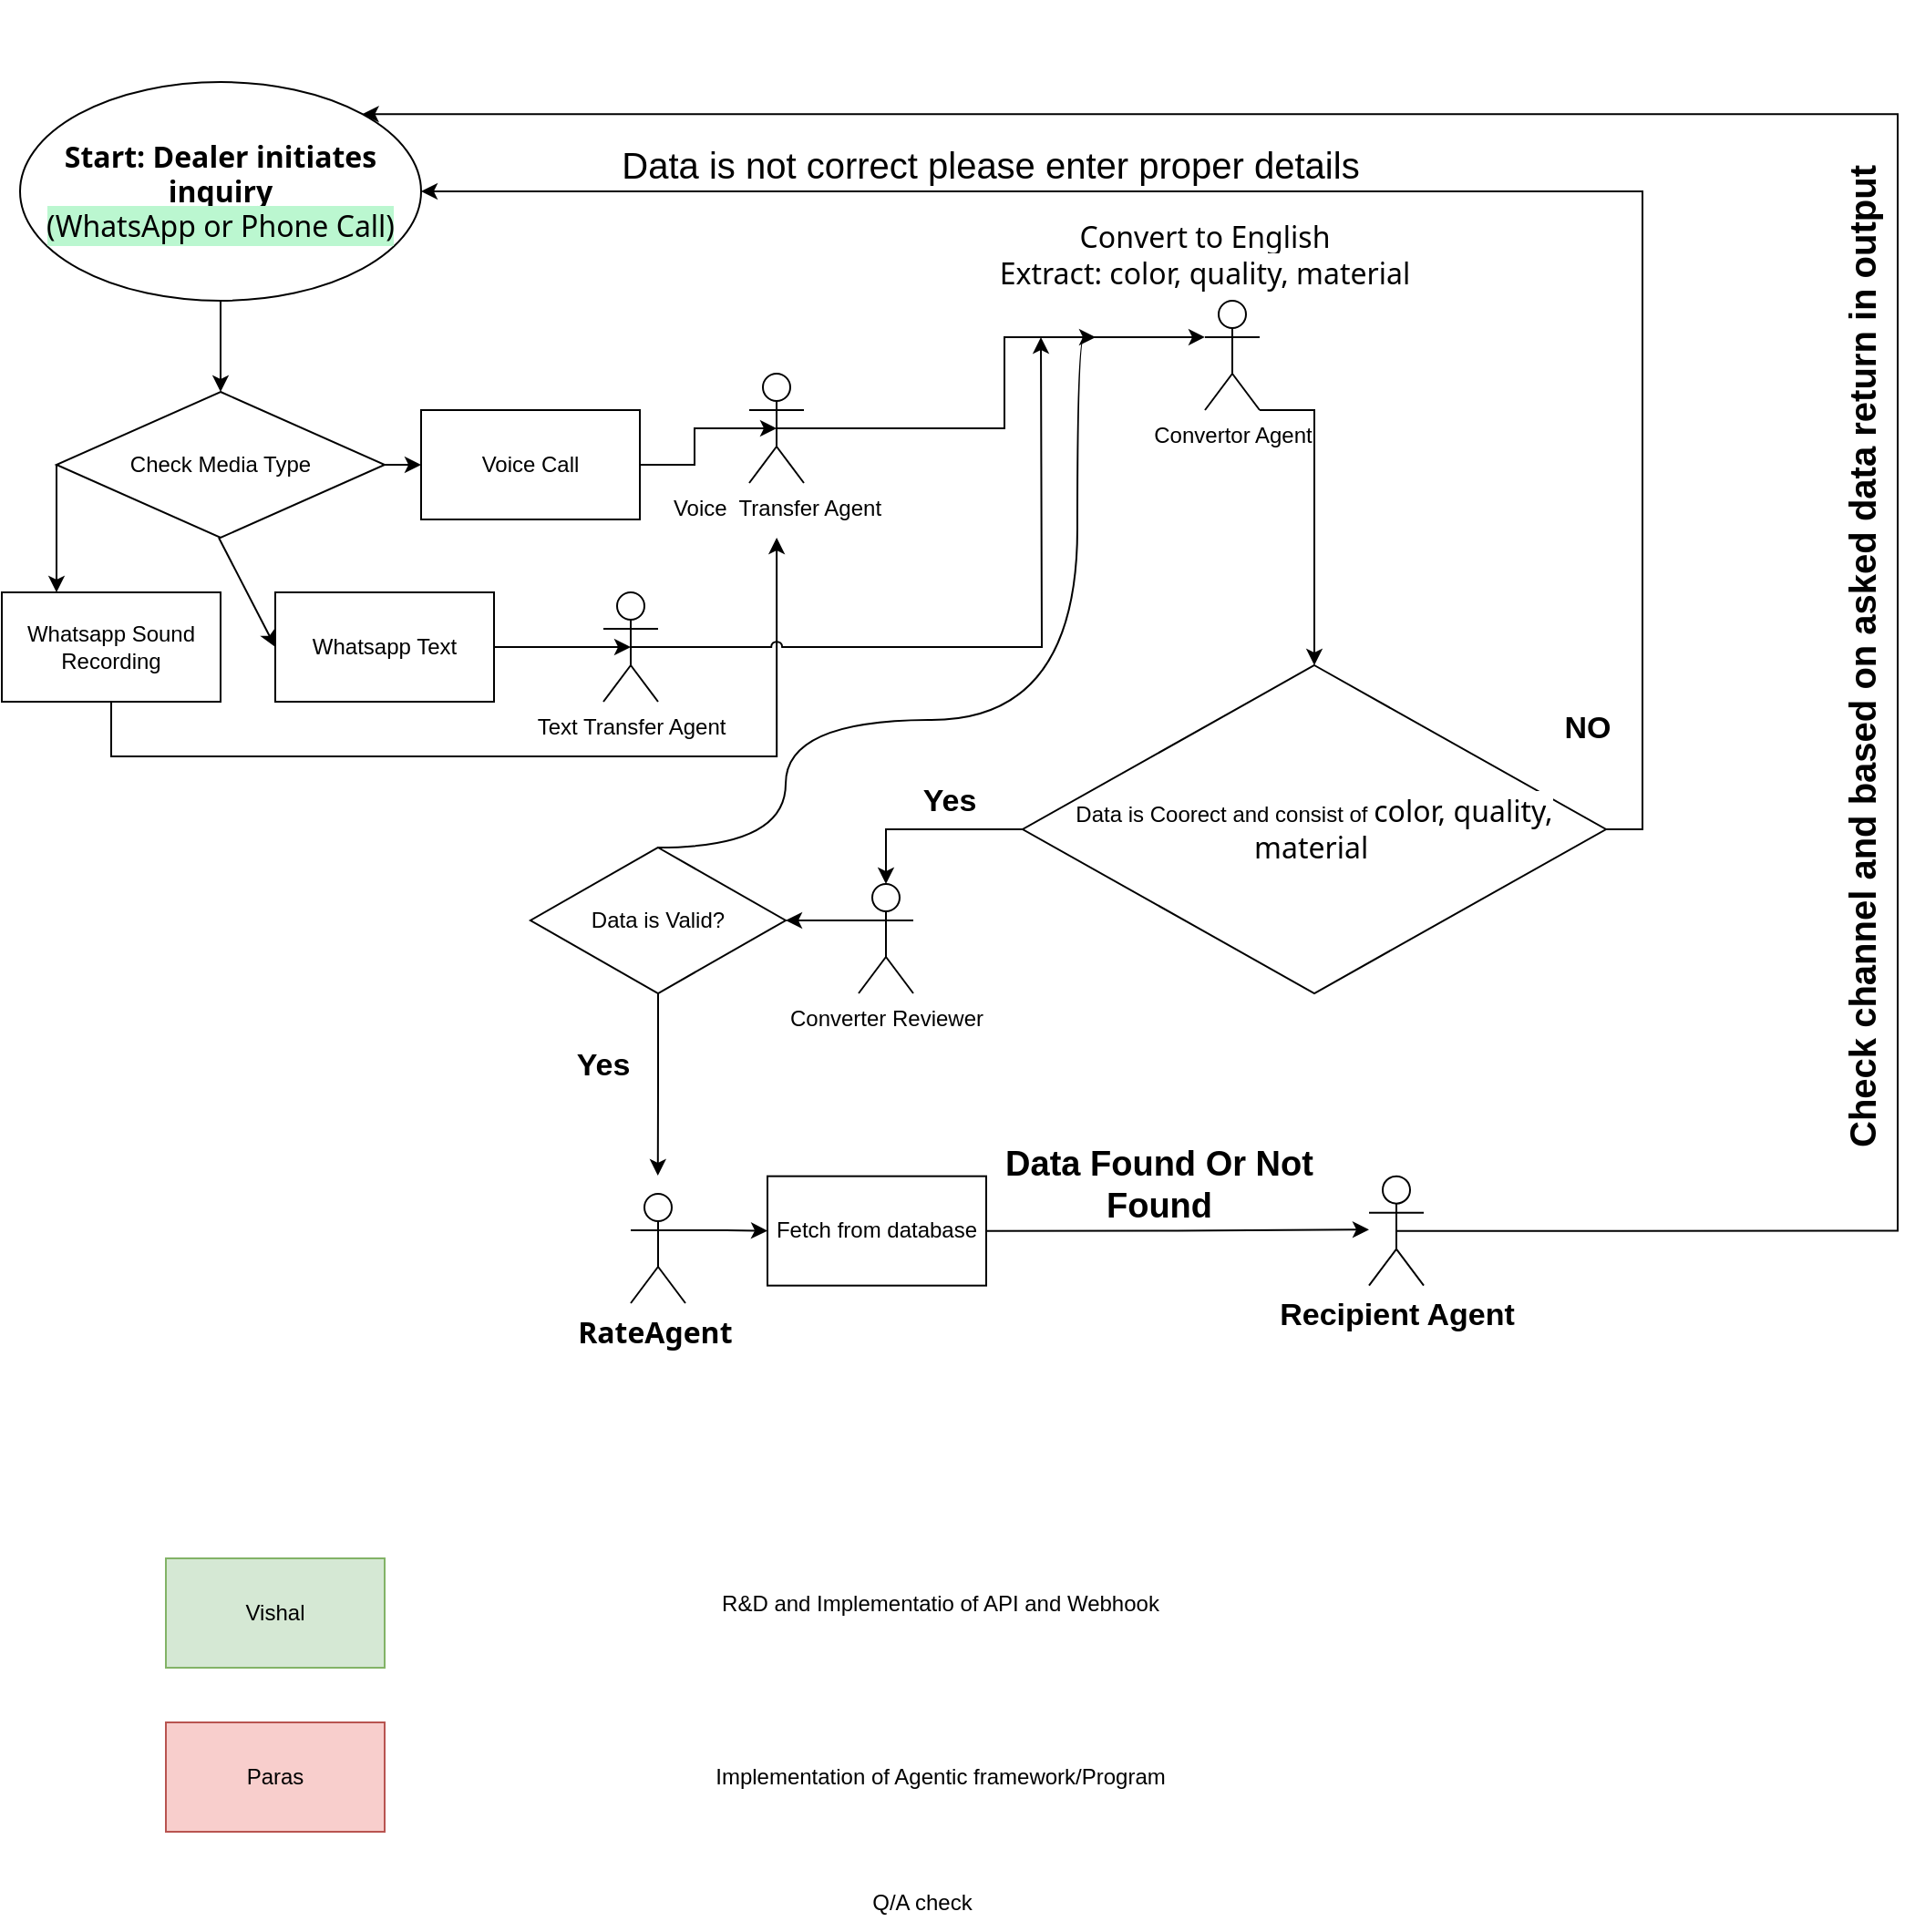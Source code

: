 <mxfile version="26.2.14">
  <diagram name="Page-1" id="h33jjdInylf1GJhCUGJG">
    <mxGraphModel dx="983" dy="1636" grid="1" gridSize="10" guides="1" tooltips="1" connect="1" arrows="1" fold="1" page="1" pageScale="1" pageWidth="850" pageHeight="1100" math="0" shadow="0">
      <root>
        <mxCell id="0" />
        <mxCell id="1" parent="0" />
        <mxCell id="HXSTVyQuS4wlSjk6VZ7_-23" style="edgeStyle=orthogonalEdgeStyle;rounded=0;orthogonalLoop=1;jettySize=auto;html=1;exitX=0.5;exitY=1;exitDx=0;exitDy=0;jumpStyle=arc;" parent="1" source="HXSTVyQuS4wlSjk6VZ7_-5" edge="1">
          <mxGeometry relative="1" as="geometry">
            <mxPoint x="60" y="380" as="sourcePoint" />
            <mxPoint x="425.059" y="260" as="targetPoint" />
            <Array as="points">
              <mxPoint x="60" y="380" />
              <mxPoint x="425" y="380" />
            </Array>
          </mxGeometry>
        </mxCell>
        <mxCell id="HXSTVyQuS4wlSjk6VZ7_-1" value="&lt;span style=&quot;--tw-border-spacing-x: 0; --tw-border-spacing-y: 0; --tw-translate-x: 0; --tw-translate-y: 0; --tw-rotate: 0; --tw-skew-x: 0; --tw-skew-y: 0; --tw-scale-x: 1; --tw-scale-y: 1; --tw-pan-x: ; --tw-pan-y: ; --tw-pinch-zoom: ; --tw-scroll-snap-strictness: proximity; --tw-gradient-from-position: ; --tw-gradient-via-position: ; --tw-gradient-to-position: ; --tw-ordinal: ; --tw-slashed-zero: ; --tw-numeric-figure: ; --tw-numeric-spacing: ; --tw-numeric-fraction: ; --tw-ring-inset: ; --tw-ring-offset-width: 0px; --tw-ring-offset-color: #fff; --tw-ring-color: rgb(59 130 246 / 0.5); --tw-ring-offset-shadow: 0 0 #0000; --tw-ring-shadow: 0 0 #0000; --tw-shadow: 0 0 #0000; --tw-shadow-colored: 0 0 #0000; --tw-blur: ; --tw-brightness: ; --tw-contrast: ; --tw-grayscale: ; --tw-hue-rotate: ; --tw-invert: ; --tw-saturate: ; --tw-sepia: ; --tw-drop-shadow: ; --tw-backdrop-blur: ; --tw-backdrop-brightness: ; --tw-backdrop-contrast: ; --tw-backdrop-grayscale: ; --tw-backdrop-hue-rotate: ; --tw-backdrop-invert: ; --tw-backdrop-opacity: ; --tw-backdrop-saturate: ; --tw-backdrop-sepia: ; --tw-contain-size: ; --tw-contain-layout: ; --tw-contain-paint: ; --tw-contain-style: ; box-sizing: border-box; border-width: 0px; border-style: solid; border-color: rgb(229, 231, 235); font-weight: bolder; font-family: ui-sans-serif, system-ui, sans-serif, &amp;quot;Apple Color Emoji&amp;quot;, &amp;quot;Segoe UI Emoji&amp;quot;, &amp;quot;Segoe UI Symbol&amp;quot;, &amp;quot;Noto Color Emoji&amp;quot;; font-size: medium;&quot;&gt;Start: Dealer initiates inquiry&lt;/span&gt;&lt;br style=&quot;--tw-border-spacing-x: 0; --tw-border-spacing-y: 0; --tw-translate-x: 0; --tw-translate-y: 0; --tw-rotate: 0; --tw-skew-x: 0; --tw-skew-y: 0; --tw-scale-x: 1; --tw-scale-y: 1; --tw-pan-x: ; --tw-pan-y: ; --tw-pinch-zoom: ; --tw-scroll-snap-strictness: proximity; --tw-gradient-from-position: ; --tw-gradient-via-position: ; --tw-gradient-to-position: ; --tw-ordinal: ; --tw-slashed-zero: ; --tw-numeric-figure: ; --tw-numeric-spacing: ; --tw-numeric-fraction: ; --tw-ring-inset: ; --tw-ring-offset-width: 0px; --tw-ring-offset-color: #fff; --tw-ring-color: rgb(59 130 246 / 0.5); --tw-ring-offset-shadow: 0 0 #0000; --tw-ring-shadow: 0 0 #0000; --tw-shadow: 0 0 #0000; --tw-shadow-colored: 0 0 #0000; --tw-blur: ; --tw-brightness: ; --tw-contrast: ; --tw-grayscale: ; --tw-hue-rotate: ; --tw-invert: ; --tw-saturate: ; --tw-sepia: ; --tw-drop-shadow: ; --tw-backdrop-blur: ; --tw-backdrop-brightness: ; --tw-backdrop-contrast: ; --tw-backdrop-grayscale: ; --tw-backdrop-hue-rotate: ; --tw-backdrop-invert: ; --tw-backdrop-opacity: ; --tw-backdrop-saturate: ; --tw-backdrop-sepia: ; --tw-contain-size: ; --tw-contain-layout: ; --tw-contain-paint: ; --tw-contain-style: ; box-sizing: border-box; border-width: 0px; border-style: solid; border-color: rgb(229, 231, 235); font-family: ui-sans-serif, system-ui, sans-serif, &amp;quot;Apple Color Emoji&amp;quot;, &amp;quot;Segoe UI Emoji&amp;quot;, &amp;quot;Segoe UI Symbol&amp;quot;, &amp;quot;Noto Color Emoji&amp;quot;; font-size: medium;&quot;&gt;&lt;span style=&quot;font-family: ui-sans-serif, system-ui, sans-serif, &amp;quot;Apple Color Emoji&amp;quot;, &amp;quot;Segoe UI Emoji&amp;quot;, &amp;quot;Segoe UI Symbol&amp;quot;, &amp;quot;Noto Color Emoji&amp;quot;; font-size: medium; background-color: rgb(187, 247, 208);&quot;&gt;(WhatsApp or Phone Call)&lt;/span&gt;" style="ellipse;whiteSpace=wrap;html=1;" parent="1" vertex="1">
          <mxGeometry x="10" y="10" width="220" height="120" as="geometry" />
        </mxCell>
        <mxCell id="HXSTVyQuS4wlSjk6VZ7_-3" value="" style="endArrow=classic;html=1;rounded=0;exitX=0.5;exitY=1;exitDx=0;exitDy=0;" parent="1" source="HXSTVyQuS4wlSjk6VZ7_-1" edge="1">
          <mxGeometry width="50" height="50" relative="1" as="geometry">
            <mxPoint x="400" y="290" as="sourcePoint" />
            <mxPoint x="120" y="180" as="targetPoint" />
          </mxGeometry>
        </mxCell>
        <mxCell id="HXSTVyQuS4wlSjk6VZ7_-4" value="Check Media Type" style="rhombus;whiteSpace=wrap;html=1;" parent="1" vertex="1">
          <mxGeometry x="30" y="180" width="180" height="80" as="geometry" />
        </mxCell>
        <mxCell id="HXSTVyQuS4wlSjk6VZ7_-5" value="Whatsapp Sound Recording" style="rounded=0;whiteSpace=wrap;html=1;" parent="1" vertex="1">
          <mxGeometry y="290" width="120" height="60" as="geometry" />
        </mxCell>
        <mxCell id="HXSTVyQuS4wlSjk6VZ7_-6" value="" style="endArrow=classic;html=1;rounded=0;exitX=0;exitY=0.5;exitDx=0;exitDy=0;entryX=0.25;entryY=0;entryDx=0;entryDy=0;" parent="1" source="HXSTVyQuS4wlSjk6VZ7_-4" target="HXSTVyQuS4wlSjk6VZ7_-5" edge="1">
          <mxGeometry width="50" height="50" relative="1" as="geometry">
            <mxPoint x="400" y="250" as="sourcePoint" />
            <mxPoint x="450" y="200" as="targetPoint" />
          </mxGeometry>
        </mxCell>
        <mxCell id="HXSTVyQuS4wlSjk6VZ7_-7" value="Whatsapp Text" style="rounded=0;whiteSpace=wrap;html=1;" parent="1" vertex="1">
          <mxGeometry x="150" y="290" width="120" height="60" as="geometry" />
        </mxCell>
        <mxCell id="HXSTVyQuS4wlSjk6VZ7_-8" value="" style="endArrow=classic;html=1;rounded=0;exitX=0;exitY=0.5;exitDx=0;exitDy=0;entryX=0;entryY=0.5;entryDx=0;entryDy=0;" parent="1" target="HXSTVyQuS4wlSjk6VZ7_-7" edge="1">
          <mxGeometry width="50" height="50" relative="1" as="geometry">
            <mxPoint x="119" y="260" as="sourcePoint" />
            <mxPoint x="119" y="330" as="targetPoint" />
          </mxGeometry>
        </mxCell>
        <mxCell id="HXSTVyQuS4wlSjk6VZ7_-9" value="Voice Call" style="rounded=0;whiteSpace=wrap;html=1;" parent="1" vertex="1">
          <mxGeometry x="230" y="190" width="120" height="60" as="geometry" />
        </mxCell>
        <mxCell id="HXSTVyQuS4wlSjk6VZ7_-10" value="" style="endArrow=classic;html=1;rounded=0;exitX=1;exitY=0.5;exitDx=0;exitDy=0;entryX=0;entryY=0.5;entryDx=0;entryDy=0;" parent="1" source="HXSTVyQuS4wlSjk6VZ7_-4" target="HXSTVyQuS4wlSjk6VZ7_-9" edge="1">
          <mxGeometry width="50" height="50" relative="1" as="geometry">
            <mxPoint x="129" y="270" as="sourcePoint" />
            <mxPoint x="160" y="330" as="targetPoint" />
          </mxGeometry>
        </mxCell>
        <mxCell id="HXSTVyQuS4wlSjk6VZ7_-15" style="edgeStyle=orthogonalEdgeStyle;rounded=0;orthogonalLoop=1;jettySize=auto;html=1;exitX=1;exitY=0.5;exitDx=0;exitDy=0;entryX=0.5;entryY=0.5;entryDx=0;entryDy=0;entryPerimeter=0;" parent="1" source="HXSTVyQuS4wlSjk6VZ7_-9" target="HXSTVyQuS4wlSjk6VZ7_-11" edge="1">
          <mxGeometry relative="1" as="geometry" />
        </mxCell>
        <mxCell id="HXSTVyQuS4wlSjk6VZ7_-25" style="edgeStyle=orthogonalEdgeStyle;rounded=0;orthogonalLoop=1;jettySize=auto;html=1;exitX=0.5;exitY=0.5;exitDx=0;exitDy=0;exitPerimeter=0;entryX=0;entryY=0.333;entryDx=0;entryDy=0;entryPerimeter=0;" parent="1" source="HXSTVyQuS4wlSjk6VZ7_-11" target="HXSTVyQuS4wlSjk6VZ7_-39" edge="1">
          <mxGeometry relative="1" as="geometry" />
        </mxCell>
        <mxCell id="HXSTVyQuS4wlSjk6VZ7_-11" value="Voice&amp;nbsp; Transfer Agent" style="shape=umlActor;verticalLabelPosition=bottom;verticalAlign=top;html=1;outlineConnect=0;" parent="1" vertex="1">
          <mxGeometry x="410" y="170" width="30" height="60" as="geometry" />
        </mxCell>
        <mxCell id="HXSTVyQuS4wlSjk6VZ7_-22" style="edgeStyle=orthogonalEdgeStyle;rounded=0;orthogonalLoop=1;jettySize=auto;html=1;exitX=1;exitY=0.5;exitDx=0;exitDy=0;entryX=0.5;entryY=0.5;entryDx=0;entryDy=0;entryPerimeter=0;" parent="1" source="HXSTVyQuS4wlSjk6VZ7_-7" target="HXSTVyQuS4wlSjk6VZ7_-17" edge="1">
          <mxGeometry relative="1" as="geometry" />
        </mxCell>
        <mxCell id="HXSTVyQuS4wlSjk6VZ7_-27" style="edgeStyle=orthogonalEdgeStyle;rounded=0;orthogonalLoop=1;jettySize=auto;html=1;exitX=0.5;exitY=0.5;exitDx=0;exitDy=0;exitPerimeter=0;jumpStyle=arc;" parent="1" source="HXSTVyQuS4wlSjk6VZ7_-17" edge="1">
          <mxGeometry relative="1" as="geometry">
            <mxPoint x="570" y="150" as="targetPoint" />
          </mxGeometry>
        </mxCell>
        <mxCell id="HXSTVyQuS4wlSjk6VZ7_-17" value="Text Transfer Agent" style="shape=umlActor;verticalLabelPosition=bottom;verticalAlign=top;html=1;outlineConnect=0;" parent="1" vertex="1">
          <mxGeometry x="330" y="290" width="30" height="60" as="geometry" />
        </mxCell>
        <mxCell id="HXSTVyQuS4wlSjk6VZ7_-31" style="edgeStyle=orthogonalEdgeStyle;rounded=0;orthogonalLoop=1;jettySize=auto;html=1;exitX=1;exitY=0.5;exitDx=0;exitDy=0;entryX=1;entryY=0.5;entryDx=0;entryDy=0;" parent="1" source="HXSTVyQuS4wlSjk6VZ7_-28" target="HXSTVyQuS4wlSjk6VZ7_-1" edge="1">
          <mxGeometry relative="1" as="geometry" />
        </mxCell>
        <mxCell id="HXSTVyQuS4wlSjk6VZ7_-28" value="Data is Coorect and consist of&amp;nbsp;&lt;span style=&quot;font-family: ui-sans-serif, system-ui, sans-serif, &amp;quot;Apple Color Emoji&amp;quot;, &amp;quot;Segoe UI Emoji&amp;quot;, &amp;quot;Segoe UI Symbol&amp;quot;, &amp;quot;Noto Color Emoji&amp;quot;; font-size: medium; text-align: start; background-color: rgb(255, 255, 255);&quot;&gt;color, quality, material&lt;/span&gt;&amp;nbsp;" style="rhombus;whiteSpace=wrap;html=1;" parent="1" vertex="1">
          <mxGeometry x="560" y="330" width="320" height="180" as="geometry" />
        </mxCell>
        <mxCell id="HXSTVyQuS4wlSjk6VZ7_-33" value="&lt;font style=&quot;font-size: 20px;&quot;&gt;Data is not correct please enter proper details&lt;/font&gt;" style="text;html=1;align=center;verticalAlign=middle;whiteSpace=wrap;rounded=0;" parent="1" vertex="1">
          <mxGeometry x="310" y="40" width="465" height="30" as="geometry" />
        </mxCell>
        <mxCell id="HXSTVyQuS4wlSjk6VZ7_-46" style="edgeStyle=orthogonalEdgeStyle;rounded=0;orthogonalLoop=1;jettySize=auto;html=1;exitX=0;exitY=0.333;exitDx=0;exitDy=0;exitPerimeter=0;entryX=1;entryY=0.5;entryDx=0;entryDy=0;" parent="1" source="HXSTVyQuS4wlSjk6VZ7_-35" target="HXSTVyQuS4wlSjk6VZ7_-45" edge="1">
          <mxGeometry relative="1" as="geometry" />
        </mxCell>
        <mxCell id="HXSTVyQuS4wlSjk6VZ7_-35" value="Converter Reviewer" style="shape=umlActor;verticalLabelPosition=bottom;verticalAlign=top;html=1;outlineConnect=0;" parent="1" vertex="1">
          <mxGeometry x="470" y="450" width="30" height="60" as="geometry" />
        </mxCell>
        <mxCell id="HXSTVyQuS4wlSjk6VZ7_-36" style="edgeStyle=orthogonalEdgeStyle;rounded=0;orthogonalLoop=1;jettySize=auto;html=1;exitX=0;exitY=0.5;exitDx=0;exitDy=0;entryX=0.5;entryY=0;entryDx=0;entryDy=0;entryPerimeter=0;" parent="1" source="HXSTVyQuS4wlSjk6VZ7_-28" target="HXSTVyQuS4wlSjk6VZ7_-35" edge="1">
          <mxGeometry relative="1" as="geometry" />
        </mxCell>
        <mxCell id="HXSTVyQuS4wlSjk6VZ7_-43" style="edgeStyle=orthogonalEdgeStyle;rounded=0;orthogonalLoop=1;jettySize=auto;html=1;exitX=1;exitY=1;exitDx=0;exitDy=0;exitPerimeter=0;" parent="1" source="HXSTVyQuS4wlSjk6VZ7_-39" target="HXSTVyQuS4wlSjk6VZ7_-28" edge="1">
          <mxGeometry relative="1" as="geometry">
            <Array as="points">
              <mxPoint x="720" y="190" />
            </Array>
          </mxGeometry>
        </mxCell>
        <mxCell id="HXSTVyQuS4wlSjk6VZ7_-39" value="Convertor Agent" style="shape=umlActor;verticalLabelPosition=bottom;verticalAlign=top;html=1;outlineConnect=0;" parent="1" vertex="1">
          <mxGeometry x="660" y="130" width="30" height="60" as="geometry" />
        </mxCell>
        <mxCell id="HXSTVyQuS4wlSjk6VZ7_-44" value="&lt;span style=&quot;font-family: ui-sans-serif, system-ui, sans-serif, &amp;quot;Apple Color Emoji&amp;quot;, &amp;quot;Segoe UI Emoji&amp;quot;, &amp;quot;Segoe UI Symbol&amp;quot;, &amp;quot;Noto Color Emoji&amp;quot;; font-size: medium; text-align: start; background-color: rgb(255, 255, 255);&quot;&gt;Convert to English&lt;br&gt;&lt;/span&gt;&lt;span style=&quot;font-family: ui-sans-serif, system-ui, sans-serif, &amp;quot;Apple Color Emoji&amp;quot;, &amp;quot;Segoe UI Emoji&amp;quot;, &amp;quot;Segoe UI Symbol&amp;quot;, &amp;quot;Noto Color Emoji&amp;quot;; font-size: medium; text-align: start; background-color: rgb(255, 255, 255);&quot;&gt;Extract: color, quality, material&lt;/span&gt;" style="text;html=1;align=center;verticalAlign=middle;whiteSpace=wrap;rounded=0;" parent="1" vertex="1">
          <mxGeometry x="500" y="90" width="320" height="30" as="geometry" />
        </mxCell>
        <mxCell id="HXSTVyQuS4wlSjk6VZ7_-49" style="edgeStyle=orthogonalEdgeStyle;rounded=0;orthogonalLoop=1;jettySize=auto;html=1;exitX=0.5;exitY=1;exitDx=0;exitDy=0;" parent="1" source="HXSTVyQuS4wlSjk6VZ7_-45" edge="1">
          <mxGeometry relative="1" as="geometry">
            <mxPoint x="359.882" y="610" as="targetPoint" />
          </mxGeometry>
        </mxCell>
        <mxCell id="HXSTVyQuS4wlSjk6VZ7_-66" style="edgeStyle=orthogonalEdgeStyle;rounded=0;orthogonalLoop=1;jettySize=auto;html=1;curved=1;exitX=0.5;exitY=0;exitDx=0;exitDy=0;" parent="1" source="HXSTVyQuS4wlSjk6VZ7_-45" edge="1">
          <mxGeometry relative="1" as="geometry">
            <mxPoint x="600" y="150" as="targetPoint" />
            <Array as="points">
              <mxPoint x="430" y="430" />
              <mxPoint x="430" y="360" />
              <mxPoint x="590" y="360" />
              <mxPoint x="590" y="150" />
            </Array>
          </mxGeometry>
        </mxCell>
        <mxCell id="HXSTVyQuS4wlSjk6VZ7_-45" value="Data is Valid?" style="rhombus;whiteSpace=wrap;html=1;" parent="1" vertex="1">
          <mxGeometry x="290" y="430" width="140" height="80" as="geometry" />
        </mxCell>
        <mxCell id="HXSTVyQuS4wlSjk6VZ7_-48" value="&lt;b&gt;&lt;font style=&quot;font-size: 17px;&quot;&gt;NO&lt;/font&gt;&lt;/b&gt;" style="text;html=1;align=center;verticalAlign=middle;whiteSpace=wrap;rounded=0;" parent="1" vertex="1">
          <mxGeometry x="840" y="350" width="60" height="30" as="geometry" />
        </mxCell>
        <mxCell id="HXSTVyQuS4wlSjk6VZ7_-50" value="&lt;b&gt;&lt;font style=&quot;font-size: 17px;&quot;&gt;Yes&lt;/font&gt;&lt;/b&gt;" style="text;html=1;align=center;verticalAlign=middle;whiteSpace=wrap;rounded=0;" parent="1" vertex="1">
          <mxGeometry x="300" y="535" width="60" height="30" as="geometry" />
        </mxCell>
        <mxCell id="HXSTVyQuS4wlSjk6VZ7_-52" style="edgeStyle=orthogonalEdgeStyle;rounded=0;orthogonalLoop=1;jettySize=auto;html=1;exitX=1;exitY=0.333;exitDx=0;exitDy=0;exitPerimeter=0;" parent="1" source="HXSTVyQuS4wlSjk6VZ7_-51" target="HXSTVyQuS4wlSjk6VZ7_-53" edge="1">
          <mxGeometry relative="1" as="geometry">
            <mxPoint x="480" y="640.333" as="targetPoint" />
          </mxGeometry>
        </mxCell>
        <mxCell id="HXSTVyQuS4wlSjk6VZ7_-51" value="&lt;span style=&quot;--tw-border-spacing-x: 0; --tw-border-spacing-y: 0; --tw-translate-x: 0; --tw-translate-y: 0; --tw-rotate: 0; --tw-skew-x: 0; --tw-skew-y: 0; --tw-scale-x: 1; --tw-scale-y: 1; --tw-pan-x: ; --tw-pan-y: ; --tw-pinch-zoom: ; --tw-scroll-snap-strictness: proximity; --tw-gradient-from-position: ; --tw-gradient-via-position: ; --tw-gradient-to-position: ; --tw-ordinal: ; --tw-slashed-zero: ; --tw-numeric-figure: ; --tw-numeric-spacing: ; --tw-numeric-fraction: ; --tw-ring-inset: ; --tw-ring-offset-width: 0px; --tw-ring-offset-color: #fff; --tw-ring-color: rgb(59 130 246 / 0.5); --tw-ring-offset-shadow: 0 0 #0000; --tw-ring-shadow: 0 0 #0000; --tw-shadow: 0 0 #0000; --tw-shadow-colored: 0 0 #0000; --tw-blur: ; --tw-brightness: ; --tw-contrast: ; --tw-grayscale: ; --tw-hue-rotate: ; --tw-invert: ; --tw-saturate: ; --tw-sepia: ; --tw-drop-shadow: ; --tw-backdrop-blur: ; --tw-backdrop-brightness: ; --tw-backdrop-contrast: ; --tw-backdrop-grayscale: ; --tw-backdrop-hue-rotate: ; --tw-backdrop-invert: ; --tw-backdrop-opacity: ; --tw-backdrop-saturate: ; --tw-backdrop-sepia: ; --tw-contain-size: ; --tw-contain-layout: ; --tw-contain-paint: ; --tw-contain-style: ; box-sizing: border-box; border-width: 0px; border-style: solid; border-color: rgb(229, 231, 235); font-weight: bolder; font-family: ui-sans-serif, system-ui, sans-serif, &amp;quot;Apple Color Emoji&amp;quot;, &amp;quot;Segoe UI Emoji&amp;quot;, &amp;quot;Segoe UI Symbol&amp;quot;, &amp;quot;Noto Color Emoji&amp;quot;; font-size: medium; text-align: start; text-wrap-mode: wrap;&quot;&gt;RateAgent&amp;nbsp;&lt;/span&gt;" style="shape=umlActor;verticalLabelPosition=bottom;verticalAlign=top;html=1;outlineConnect=0;" parent="1" vertex="1">
          <mxGeometry x="345" y="620" width="30" height="60" as="geometry" />
        </mxCell>
        <mxCell id="HXSTVyQuS4wlSjk6VZ7_-54" style="edgeStyle=orthogonalEdgeStyle;rounded=0;orthogonalLoop=1;jettySize=auto;html=1;exitX=1;exitY=0.5;exitDx=0;exitDy=0;" parent="1" source="HXSTVyQuS4wlSjk6VZ7_-53" edge="1">
          <mxGeometry relative="1" as="geometry">
            <mxPoint x="750" y="639.615" as="targetPoint" />
          </mxGeometry>
        </mxCell>
        <mxCell id="HXSTVyQuS4wlSjk6VZ7_-53" value="Fetch from database" style="rounded=0;whiteSpace=wrap;html=1;" parent="1" vertex="1">
          <mxGeometry x="420" y="610.333" width="120" height="60" as="geometry" />
        </mxCell>
        <mxCell id="HXSTVyQuS4wlSjk6VZ7_-56" value="&lt;b&gt;&lt;font style=&quot;font-size: 19px;&quot;&gt;Data Found Or Not Found&lt;/font&gt;&lt;/b&gt;" style="text;html=1;align=center;verticalAlign=middle;whiteSpace=wrap;rounded=0;" parent="1" vertex="1">
          <mxGeometry x="540" y="600" width="190" height="30" as="geometry" />
        </mxCell>
        <mxCell id="HXSTVyQuS4wlSjk6VZ7_-61" style="edgeStyle=orthogonalEdgeStyle;rounded=0;orthogonalLoop=1;jettySize=auto;html=1;exitX=0.5;exitY=0.5;exitDx=0;exitDy=0;exitPerimeter=0;entryX=1;entryY=0;entryDx=0;entryDy=0;" parent="1" source="HXSTVyQuS4wlSjk6VZ7_-57" target="HXSTVyQuS4wlSjk6VZ7_-1" edge="1">
          <mxGeometry relative="1" as="geometry">
            <Array as="points">
              <mxPoint x="1040" y="640" />
              <mxPoint x="1040" y="28" />
            </Array>
          </mxGeometry>
        </mxCell>
        <mxCell id="HXSTVyQuS4wlSjk6VZ7_-57" value="&lt;b&gt;&lt;font style=&quot;font-size: 17px;&quot;&gt;Recipient Agent&lt;/font&gt;&lt;/b&gt;" style="shape=umlActor;verticalLabelPosition=bottom;verticalAlign=top;html=1;outlineConnect=0;" parent="1" vertex="1">
          <mxGeometry x="750" y="610.33" width="30" height="60" as="geometry" />
        </mxCell>
        <mxCell id="HXSTVyQuS4wlSjk6VZ7_-62" value="&lt;b&gt;&lt;font style=&quot;font-size: 20px;&quot;&gt;Check channel and based on asked data return in output&lt;/font&gt;&lt;/b&gt;" style="text;html=1;align=center;verticalAlign=middle;whiteSpace=wrap;rounded=0;rotation=-90;" parent="1" vertex="1">
          <mxGeometry x="660" y="310" width="720" height="30" as="geometry" />
        </mxCell>
        <mxCell id="HXSTVyQuS4wlSjk6VZ7_-70" value="&lt;b&gt;&lt;font style=&quot;font-size: 17px;&quot;&gt;Yes&lt;/font&gt;&lt;/b&gt;" style="text;html=1;align=center;verticalAlign=middle;whiteSpace=wrap;rounded=0;" parent="1" vertex="1">
          <mxGeometry x="490" y="390" width="60" height="30" as="geometry" />
        </mxCell>
        <mxCell id="TV1iyOpr0Rup_-kjLdDB-1" value="Vishal" style="rounded=0;whiteSpace=wrap;html=1;fillColor=#d5e8d4;strokeColor=#82b366;" vertex="1" parent="1">
          <mxGeometry x="90" y="820" width="120" height="60" as="geometry" />
        </mxCell>
        <mxCell id="TV1iyOpr0Rup_-kjLdDB-2" value="Paras" style="rounded=0;whiteSpace=wrap;html=1;fillColor=#f8cecc;strokeColor=#b85450;" vertex="1" parent="1">
          <mxGeometry x="90" y="910" width="120" height="60" as="geometry" />
        </mxCell>
        <mxCell id="TV1iyOpr0Rup_-kjLdDB-3" value="R&amp;amp;D and Implementatio of API and Webhook" style="text;html=1;align=center;verticalAlign=middle;whiteSpace=wrap;rounded=0;" vertex="1" parent="1">
          <mxGeometry x="260" y="830" width="510" height="30" as="geometry" />
        </mxCell>
        <mxCell id="TV1iyOpr0Rup_-kjLdDB-4" value="Implementation of Agentic framework/Program" style="text;html=1;align=center;verticalAlign=middle;whiteSpace=wrap;rounded=0;" vertex="1" parent="1">
          <mxGeometry x="270" y="925" width="490" height="30" as="geometry" />
        </mxCell>
        <mxCell id="TV1iyOpr0Rup_-kjLdDB-5" value="Q/A check" style="text;html=1;align=center;verticalAlign=middle;whiteSpace=wrap;rounded=0;" vertex="1" parent="1">
          <mxGeometry x="260" y="994" width="490" height="30" as="geometry" />
        </mxCell>
      </root>
    </mxGraphModel>
  </diagram>
</mxfile>
